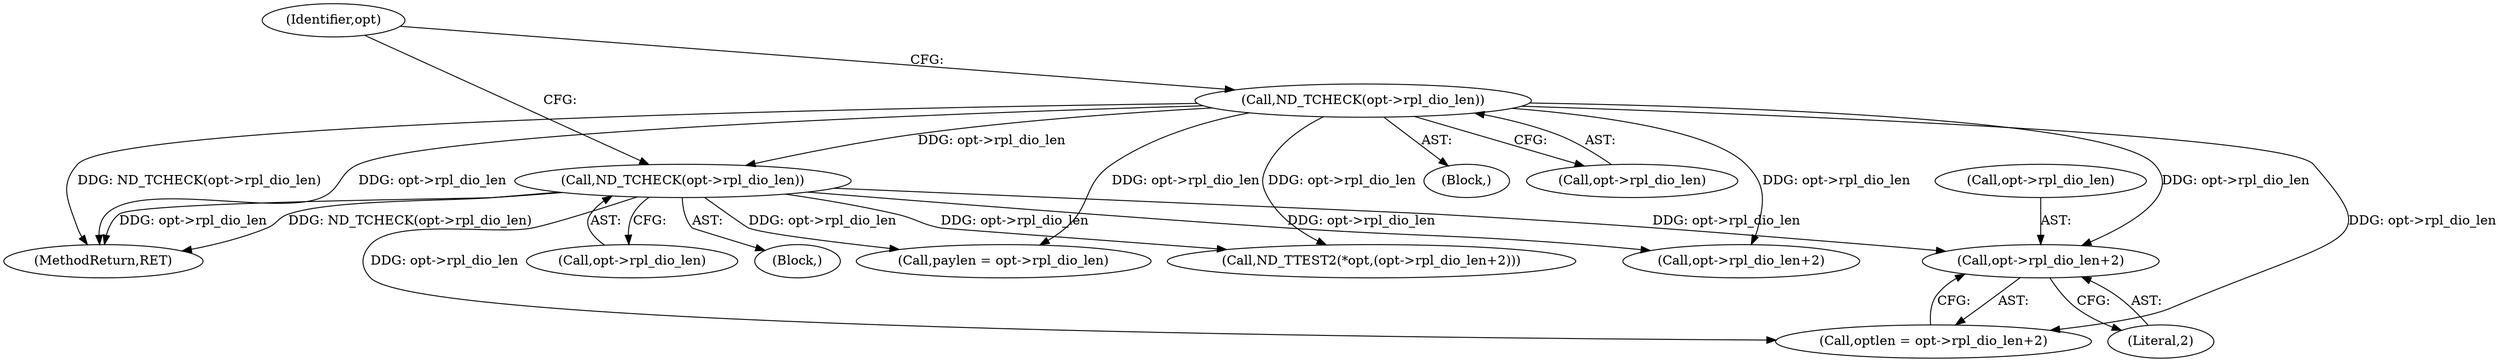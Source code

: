 digraph "0_tcpdump_d7505276842e85bfd067fa21cdb32b8a2dc3c5e4_8@pointer" {
"1000145" [label="(Call,opt->rpl_dio_len+2)"];
"1000220" [label="(Call,ND_TCHECK(opt->rpl_dio_len))"];
"1000114" [label="(Call,ND_TCHECK(opt->rpl_dio_len))"];
"1000221" [label="(Call,opt->rpl_dio_len)"];
"1000146" [label="(Call,opt->rpl_dio_len)"];
"1000220" [label="(Call,ND_TCHECK(opt->rpl_dio_len))"];
"1000123" [label="(Identifier,opt)"];
"1000233" [label="(MethodReturn,RET)"];
"1000136" [label="(Call,opt->rpl_dio_len+2)"];
"1000187" [label="(Call,paylen = opt->rpl_dio_len)"];
"1000105" [label="(Block,)"];
"1000115" [label="(Call,opt->rpl_dio_len)"];
"1000141" [label="(Block,)"];
"1000133" [label="(Call,ND_TTEST2(*opt,(opt->rpl_dio_len+2)))"];
"1000149" [label="(Literal,2)"];
"1000114" [label="(Call,ND_TCHECK(opt->rpl_dio_len))"];
"1000143" [label="(Call,optlen = opt->rpl_dio_len+2)"];
"1000145" [label="(Call,opt->rpl_dio_len+2)"];
"1000145" -> "1000143"  [label="AST: "];
"1000145" -> "1000149"  [label="CFG: "];
"1000146" -> "1000145"  [label="AST: "];
"1000149" -> "1000145"  [label="AST: "];
"1000143" -> "1000145"  [label="CFG: "];
"1000220" -> "1000145"  [label="DDG: opt->rpl_dio_len"];
"1000114" -> "1000145"  [label="DDG: opt->rpl_dio_len"];
"1000220" -> "1000141"  [label="AST: "];
"1000220" -> "1000221"  [label="CFG: "];
"1000221" -> "1000220"  [label="AST: "];
"1000123" -> "1000220"  [label="CFG: "];
"1000220" -> "1000233"  [label="DDG: opt->rpl_dio_len"];
"1000220" -> "1000233"  [label="DDG: ND_TCHECK(opt->rpl_dio_len)"];
"1000220" -> "1000133"  [label="DDG: opt->rpl_dio_len"];
"1000220" -> "1000136"  [label="DDG: opt->rpl_dio_len"];
"1000220" -> "1000143"  [label="DDG: opt->rpl_dio_len"];
"1000220" -> "1000187"  [label="DDG: opt->rpl_dio_len"];
"1000114" -> "1000220"  [label="DDG: opt->rpl_dio_len"];
"1000114" -> "1000105"  [label="AST: "];
"1000114" -> "1000115"  [label="CFG: "];
"1000115" -> "1000114"  [label="AST: "];
"1000123" -> "1000114"  [label="CFG: "];
"1000114" -> "1000233"  [label="DDG: ND_TCHECK(opt->rpl_dio_len)"];
"1000114" -> "1000233"  [label="DDG: opt->rpl_dio_len"];
"1000114" -> "1000133"  [label="DDG: opt->rpl_dio_len"];
"1000114" -> "1000136"  [label="DDG: opt->rpl_dio_len"];
"1000114" -> "1000143"  [label="DDG: opt->rpl_dio_len"];
"1000114" -> "1000187"  [label="DDG: opt->rpl_dio_len"];
}

